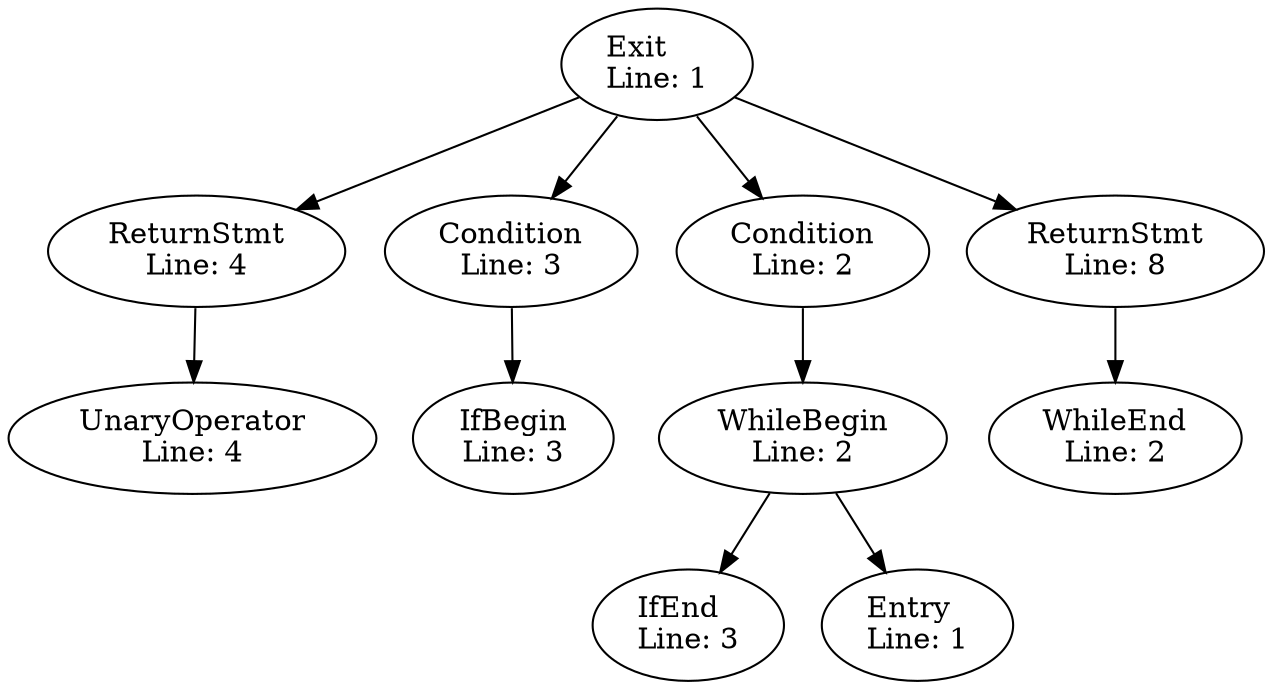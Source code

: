 digraph dominators {

"10" [label="ReturnStmt\lLine: 4"]
"2#Exit" -> "10"
"7#Condition" [label="Condition\lLine: 3"]
"2#Exit" -> "7#Condition"
"7#End" [label="IfEnd\lLine: 3"]
"4#Begin" -> "7#End"
"4#Begin" [label="WhileBegin\lLine: 2"]
"4#Condition" -> "4#Begin"
"4#End" [label="WhileEnd\lLine: 2"]
"13" -> "4#End"
"2#Entry" [label="Entry\lLine: 1"]
"4#Begin" -> "2#Entry"
"4#Condition" [label="Condition\lLine: 2"]
"2#Exit" -> "4#Condition"
"11" [label="UnaryOperator\lLine: 4"]
"10" -> "11"
"7#Begin" [label="IfBegin\lLine: 3"]
"7#Condition" -> "7#Begin"
"13" [label="ReturnStmt\lLine: 8"]
"2#Exit" -> "13"
"2#Exit" [label="Exit\lLine: 1"]

}
